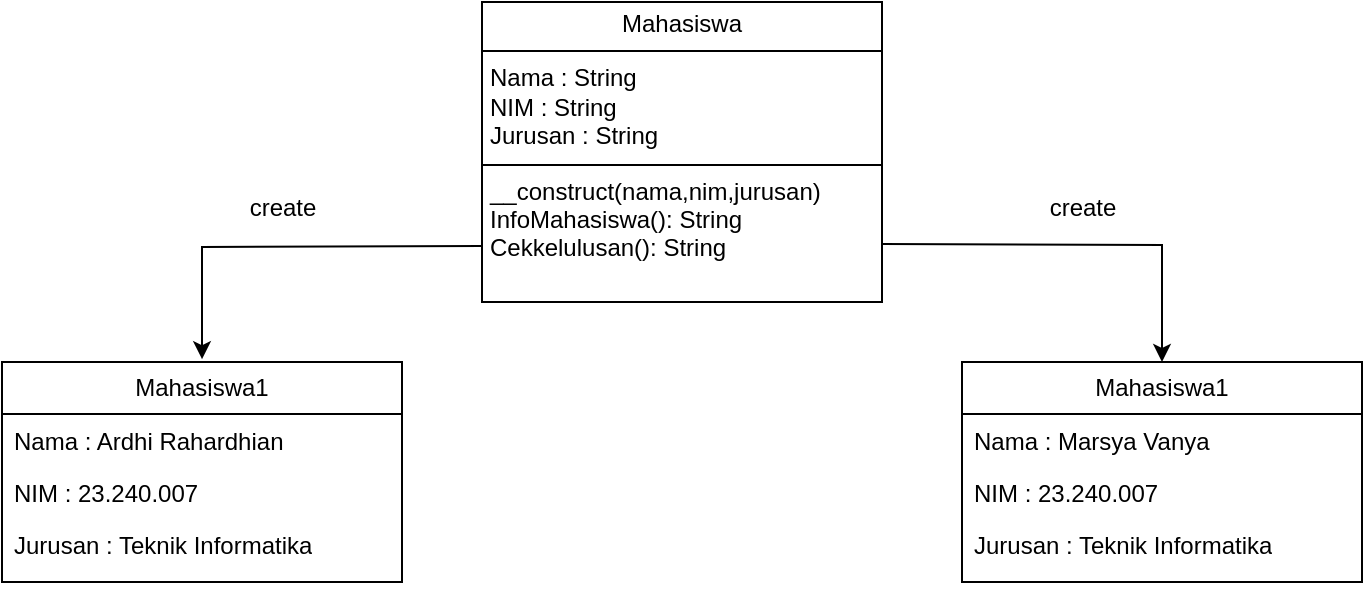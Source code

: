 <mxfile version="24.6.1" type="device">
  <diagram name="Page-1" id="Vo97Hetimg5gCzkvZy_h">
    <mxGraphModel dx="768" dy="538" grid="1" gridSize="10" guides="1" tooltips="1" connect="1" arrows="1" fold="1" page="1" pageScale="1" pageWidth="1920" pageHeight="1200" math="0" shadow="0">
      <root>
        <mxCell id="0" />
        <mxCell id="1" parent="0" />
        <mxCell id="TSalJSn5wfL2_M_Q7V2A-1" value="Mahasiswa1" style="swimlane;fontStyle=0;childLayout=stackLayout;horizontal=1;startSize=26;fillColor=none;horizontalStack=0;resizeParent=1;resizeParentMax=0;resizeLast=0;collapsible=1;marginBottom=0;whiteSpace=wrap;html=1;" parent="1" vertex="1">
          <mxGeometry x="40" y="280" width="200" height="110" as="geometry" />
        </mxCell>
        <mxCell id="TSalJSn5wfL2_M_Q7V2A-2" value="Nama : Ardhi Rahardhian&amp;nbsp;" style="text;strokeColor=none;fillColor=none;align=left;verticalAlign=top;spacingLeft=4;spacingRight=4;overflow=hidden;rotatable=0;points=[[0,0.5],[1,0.5]];portConstraint=eastwest;whiteSpace=wrap;html=1;" parent="TSalJSn5wfL2_M_Q7V2A-1" vertex="1">
          <mxGeometry y="26" width="200" height="26" as="geometry" />
        </mxCell>
        <mxCell id="TSalJSn5wfL2_M_Q7V2A-3" value="NIM : 23.240.007" style="text;strokeColor=none;fillColor=none;align=left;verticalAlign=top;spacingLeft=4;spacingRight=4;overflow=hidden;rotatable=0;points=[[0,0.5],[1,0.5]];portConstraint=eastwest;whiteSpace=wrap;html=1;" parent="TSalJSn5wfL2_M_Q7V2A-1" vertex="1">
          <mxGeometry y="52" width="200" height="26" as="geometry" />
        </mxCell>
        <mxCell id="TSalJSn5wfL2_M_Q7V2A-4" value="Jurusan : Teknik Informatika&lt;div&gt;&lt;br&gt;&lt;/div&gt;" style="text;strokeColor=none;fillColor=none;align=left;verticalAlign=top;spacingLeft=4;spacingRight=4;overflow=hidden;rotatable=0;points=[[0,0.5],[1,0.5]];portConstraint=eastwest;whiteSpace=wrap;html=1;" parent="TSalJSn5wfL2_M_Q7V2A-1" vertex="1">
          <mxGeometry y="78" width="200" height="32" as="geometry" />
        </mxCell>
        <mxCell id="TSalJSn5wfL2_M_Q7V2A-25" style="edgeStyle=orthogonalEdgeStyle;rounded=0;orthogonalLoop=1;jettySize=auto;html=1;exitX=0;exitY=0.75;exitDx=0;exitDy=0;entryX=0.5;entryY=-0.013;entryDx=0;entryDy=0;entryPerimeter=0;" parent="1" target="TSalJSn5wfL2_M_Q7V2A-1" edge="1">
          <mxGeometry relative="1" as="geometry">
            <mxPoint x="140" y="277" as="targetPoint" />
            <mxPoint x="280" y="222" as="sourcePoint" />
          </mxGeometry>
        </mxCell>
        <mxCell id="TSalJSn5wfL2_M_Q7V2A-29" style="edgeStyle=orthogonalEdgeStyle;rounded=0;orthogonalLoop=1;jettySize=auto;html=1;exitX=1;exitY=0.75;exitDx=0;exitDy=0;entryX=0.5;entryY=0;entryDx=0;entryDy=0;" parent="1" target="TSalJSn5wfL2_M_Q7V2A-15" edge="1">
          <mxGeometry relative="1" as="geometry">
            <mxPoint x="620" y="266" as="targetPoint" />
            <mxPoint x="480" y="221" as="sourcePoint" />
          </mxGeometry>
        </mxCell>
        <mxCell id="TSalJSn5wfL2_M_Q7V2A-5" value="&lt;p style=&quot;margin:0px;margin-top:4px;text-align:center;&quot;&gt;Mahasiswa&lt;/p&gt;&lt;hr size=&quot;1&quot; style=&quot;border-style:solid;&quot;&gt;&lt;p style=&quot;margin:0px;margin-left:4px;&quot;&gt;Nama : String&lt;br&gt;NIM : String&lt;/p&gt;&lt;p style=&quot;margin:0px;margin-left:4px;&quot;&gt;Jurusan : String&lt;/p&gt;&lt;hr size=&quot;1&quot; style=&quot;border-style:solid;&quot;&gt;&lt;p style=&quot;margin:0px;margin-left:4px;&quot;&gt;__construct(nama,nim,jurusan)&lt;br&gt;InfoMahasiswa(): String&lt;/p&gt;&lt;p style=&quot;margin:0px;margin-left:4px;&quot;&gt;Cekkelulusan(): String&lt;/p&gt;" style="verticalAlign=top;align=left;overflow=fill;html=1;whiteSpace=wrap;" parent="1" vertex="1">
          <mxGeometry x="280" y="100" width="200" height="150" as="geometry" />
        </mxCell>
        <mxCell id="TSalJSn5wfL2_M_Q7V2A-15" value="Mahasiswa1" style="swimlane;fontStyle=0;childLayout=stackLayout;horizontal=1;startSize=26;fillColor=none;horizontalStack=0;resizeParent=1;resizeParentMax=0;resizeLast=0;collapsible=1;marginBottom=0;whiteSpace=wrap;html=1;" parent="1" vertex="1">
          <mxGeometry x="520" y="280" width="200" height="110" as="geometry" />
        </mxCell>
        <mxCell id="TSalJSn5wfL2_M_Q7V2A-16" value="Nama : Marsya Vanya&amp;nbsp;" style="text;strokeColor=none;fillColor=none;align=left;verticalAlign=top;spacingLeft=4;spacingRight=4;overflow=hidden;rotatable=0;points=[[0,0.5],[1,0.5]];portConstraint=eastwest;whiteSpace=wrap;html=1;" parent="TSalJSn5wfL2_M_Q7V2A-15" vertex="1">
          <mxGeometry y="26" width="200" height="26" as="geometry" />
        </mxCell>
        <mxCell id="TSalJSn5wfL2_M_Q7V2A-17" value="NIM : 23.240.007" style="text;strokeColor=none;fillColor=none;align=left;verticalAlign=top;spacingLeft=4;spacingRight=4;overflow=hidden;rotatable=0;points=[[0,0.5],[1,0.5]];portConstraint=eastwest;whiteSpace=wrap;html=1;" parent="TSalJSn5wfL2_M_Q7V2A-15" vertex="1">
          <mxGeometry y="52" width="200" height="26" as="geometry" />
        </mxCell>
        <mxCell id="TSalJSn5wfL2_M_Q7V2A-18" value="Jurusan : Teknik Informatika&lt;div&gt;&lt;br&gt;&lt;/div&gt;" style="text;strokeColor=none;fillColor=none;align=left;verticalAlign=top;spacingLeft=4;spacingRight=4;overflow=hidden;rotatable=0;points=[[0,0.5],[1,0.5]];portConstraint=eastwest;whiteSpace=wrap;html=1;" parent="TSalJSn5wfL2_M_Q7V2A-15" vertex="1">
          <mxGeometry y="78" width="200" height="32" as="geometry" />
        </mxCell>
        <mxCell id="TSalJSn5wfL2_M_Q7V2A-30" value="create" style="text;html=1;align=center;verticalAlign=middle;resizable=0;points=[];autosize=1;strokeColor=none;fillColor=none;" parent="1" vertex="1">
          <mxGeometry x="150" y="188" width="60" height="30" as="geometry" />
        </mxCell>
        <mxCell id="TSalJSn5wfL2_M_Q7V2A-31" value="create" style="text;html=1;align=center;verticalAlign=middle;resizable=0;points=[];autosize=1;strokeColor=none;fillColor=none;" parent="1" vertex="1">
          <mxGeometry x="550" y="188" width="60" height="30" as="geometry" />
        </mxCell>
      </root>
    </mxGraphModel>
  </diagram>
</mxfile>

